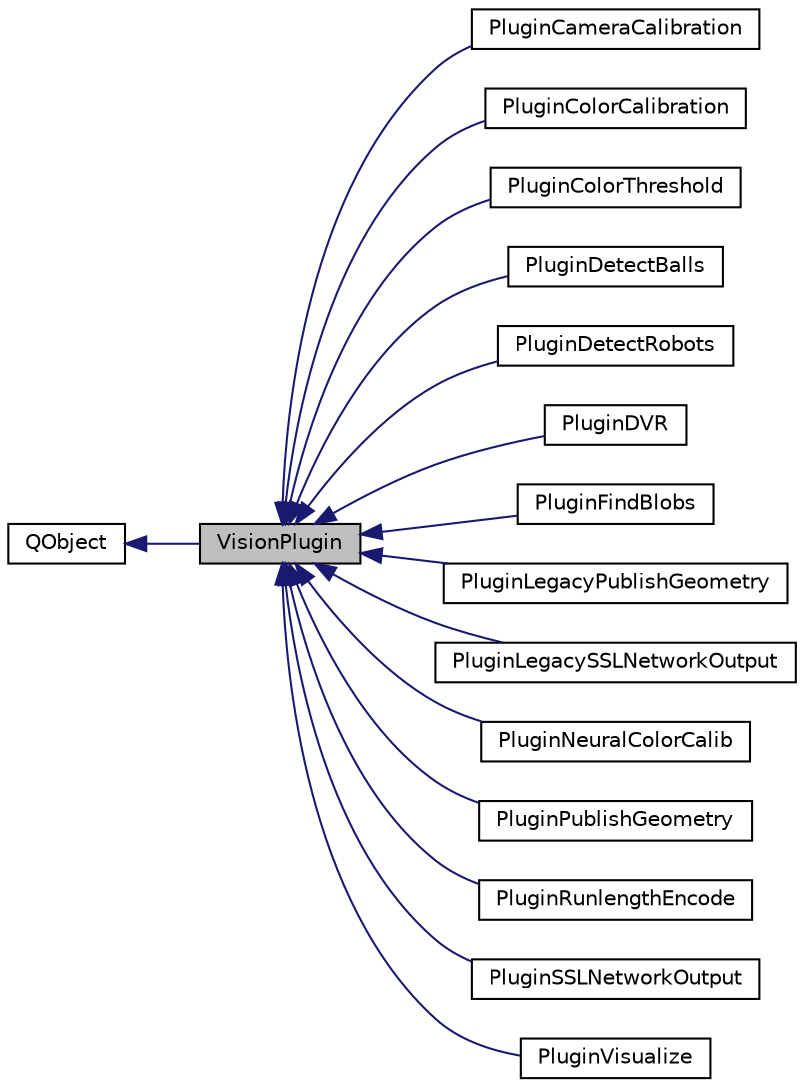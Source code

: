 digraph "VisionPlugin"
{
 // INTERACTIVE_SVG=YES
  edge [fontname="Helvetica",fontsize="10",labelfontname="Helvetica",labelfontsize="10"];
  node [fontname="Helvetica",fontsize="10",shape=record];
  rankdir="LR";
  Node1 [label="VisionPlugin",height=0.2,width=0.4,color="black", fillcolor="grey75", style="filled", fontcolor="black"];
  Node2 -> Node1 [dir="back",color="midnightblue",fontsize="10",style="solid",fontname="Helvetica"];
  Node2 [label="QObject",height=0.2,width=0.4,color="black", fillcolor="white", style="filled",URL="$dc/d4f/class_q_object.html"];
  Node1 -> Node3 [dir="back",color="midnightblue",fontsize="10",style="solid",fontname="Helvetica"];
  Node3 [label="PluginCameraCalibration",height=0.2,width=0.4,color="black", fillcolor="white", style="filled",URL="$d7/de5/class_plugin_camera_calibration.html"];
  Node1 -> Node4 [dir="back",color="midnightblue",fontsize="10",style="solid",fontname="Helvetica"];
  Node4 [label="PluginColorCalibration",height=0.2,width=0.4,color="black", fillcolor="white", style="filled",URL="$dc/d0e/class_plugin_color_calibration.html"];
  Node1 -> Node5 [dir="back",color="midnightblue",fontsize="10",style="solid",fontname="Helvetica"];
  Node5 [label="PluginColorThreshold",height=0.2,width=0.4,color="black", fillcolor="white", style="filled",URL="$da/d9e/class_plugin_color_threshold.html"];
  Node1 -> Node6 [dir="back",color="midnightblue",fontsize="10",style="solid",fontname="Helvetica"];
  Node6 [label="PluginDetectBalls",height=0.2,width=0.4,color="black", fillcolor="white", style="filled",URL="$da/d5c/class_plugin_detect_balls.html"];
  Node1 -> Node7 [dir="back",color="midnightblue",fontsize="10",style="solid",fontname="Helvetica"];
  Node7 [label="PluginDetectRobots",height=0.2,width=0.4,color="black", fillcolor="white", style="filled",URL="$de/d27/class_plugin_detect_robots.html"];
  Node1 -> Node8 [dir="back",color="midnightblue",fontsize="10",style="solid",fontname="Helvetica"];
  Node8 [label="PluginDVR",height=0.2,width=0.4,color="black", fillcolor="white", style="filled",URL="$df/d79/class_plugin_d_v_r.html"];
  Node1 -> Node9 [dir="back",color="midnightblue",fontsize="10",style="solid",fontname="Helvetica"];
  Node9 [label="PluginFindBlobs",height=0.2,width=0.4,color="black", fillcolor="white", style="filled",URL="$d4/d88/class_plugin_find_blobs.html"];
  Node1 -> Node10 [dir="back",color="midnightblue",fontsize="10",style="solid",fontname="Helvetica"];
  Node10 [label="PluginLegacyPublishGeometry",height=0.2,width=0.4,color="black", fillcolor="white", style="filled",URL="$da/da8/class_plugin_legacy_publish_geometry.html"];
  Node1 -> Node11 [dir="back",color="midnightblue",fontsize="10",style="solid",fontname="Helvetica"];
  Node11 [label="PluginLegacySSLNetworkOutput",height=0.2,width=0.4,color="black", fillcolor="white", style="filled",URL="$df/d12/class_plugin_legacy_s_s_l_network_output.html"];
  Node1 -> Node12 [dir="back",color="midnightblue",fontsize="10",style="solid",fontname="Helvetica"];
  Node12 [label="PluginNeuralColorCalib",height=0.2,width=0.4,color="black", fillcolor="white", style="filled",URL="$d3/d7c/class_plugin_neural_color_calib.html"];
  Node1 -> Node13 [dir="back",color="midnightblue",fontsize="10",style="solid",fontname="Helvetica"];
  Node13 [label="PluginPublishGeometry",height=0.2,width=0.4,color="black", fillcolor="white", style="filled",URL="$d5/db6/class_plugin_publish_geometry.html"];
  Node1 -> Node14 [dir="back",color="midnightblue",fontsize="10",style="solid",fontname="Helvetica"];
  Node14 [label="PluginRunlengthEncode",height=0.2,width=0.4,color="black", fillcolor="white", style="filled",URL="$dd/d41/class_plugin_runlength_encode.html"];
  Node1 -> Node15 [dir="back",color="midnightblue",fontsize="10",style="solid",fontname="Helvetica"];
  Node15 [label="PluginSSLNetworkOutput",height=0.2,width=0.4,color="black", fillcolor="white", style="filled",URL="$d4/da3/class_plugin_s_s_l_network_output.html"];
  Node1 -> Node16 [dir="back",color="midnightblue",fontsize="10",style="solid",fontname="Helvetica"];
  Node16 [label="PluginVisualize",height=0.2,width=0.4,color="black", fillcolor="white", style="filled",URL="$db/d09/class_plugin_visualize.html"];
}
